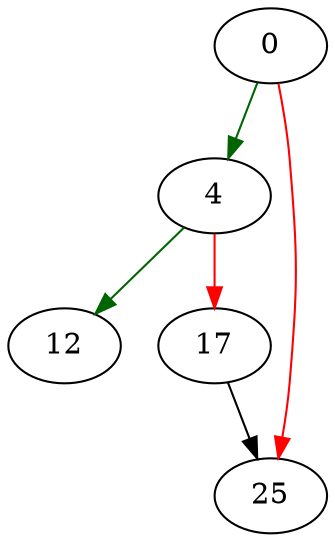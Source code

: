 strict digraph "alloc_ibuf" {
	// Node definitions.
	0 [entry=true];
	4;
	25;
	12;
	17;

	// Edge definitions.
	0 -> 4 [
		color=darkgreen
		cond=true
	];
	0 -> 25 [
		color=red
		cond=false
	];
	4 -> 12 [
		color=darkgreen
		cond=true
	];
	4 -> 17 [
		color=red
		cond=false
	];
	17 -> 25;
}